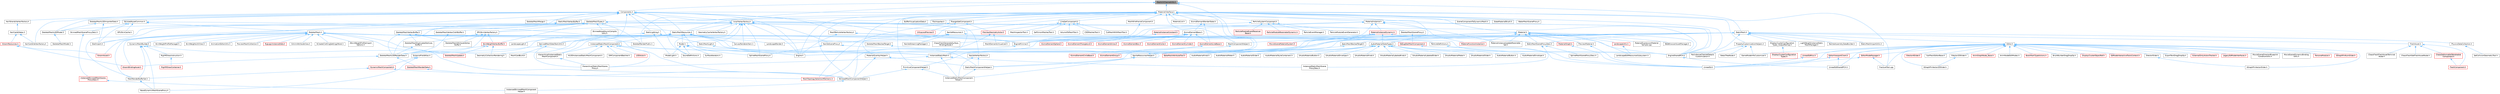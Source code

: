 digraph "MeshUVChannelInfo.h"
{
 // INTERACTIVE_SVG=YES
 // LATEX_PDF_SIZE
  bgcolor="transparent";
  edge [fontname=Helvetica,fontsize=10,labelfontname=Helvetica,labelfontsize=10];
  node [fontname=Helvetica,fontsize=10,shape=box,height=0.2,width=0.4];
  Node1 [id="Node000001",label="MeshUVChannelInfo.h",height=0.2,width=0.4,color="gray40", fillcolor="grey60", style="filled", fontcolor="black",tooltip=" "];
  Node1 -> Node2 [id="edge1_Node000001_Node000002",dir="back",color="steelblue1",style="solid",tooltip=" "];
  Node2 [id="Node000002",label="Components.h",height=0.2,width=0.4,color="grey40", fillcolor="white", style="filled",URL="$d0/dc5/Components_8h.html",tooltip=" "];
  Node2 -> Node3 [id="edge2_Node000002_Node000003",dir="back",color="steelblue1",style="solid",tooltip=" "];
  Node3 [id="Node000003",label="DerivedMeshDataTaskUtils.h",height=0.2,width=0.4,color="grey40", fillcolor="white", style="filled",URL="$d2/d98/DerivedMeshDataTaskUtils_8h.html",tooltip=" "];
  Node3 -> Node4 [id="edge3_Node000003_Node000004",dir="back",color="steelblue1",style="solid",tooltip=" "];
  Node4 [id="Node000004",label="DistanceFieldAtlas.h",height=0.2,width=0.4,color="grey40", fillcolor="white", style="filled",URL="$df/def/DistanceFieldAtlas_8h.html",tooltip=" "];
  Node4 -> Node5 [id="edge4_Node000004_Node000005",dir="back",color="steelblue1",style="solid",tooltip=" "];
  Node5 [id="Node000005",label="BaseDynamicMeshSceneProxy.h",height=0.2,width=0.4,color="grey40", fillcolor="white", style="filled",URL="$d2/dee/BaseDynamicMeshSceneProxy_8h.html",tooltip=" "];
  Node4 -> Node6 [id="edge5_Node000004_Node000006",dir="back",color="steelblue1",style="solid",tooltip=" "];
  Node6 [id="Node000006",label="DynamicMeshComponent.h",height=0.2,width=0.4,color="red", fillcolor="#FFF0F0", style="filled",URL="$d8/d66/DynamicMeshComponent_8h.html",tooltip=" "];
  Node6 -> Node18 [id="edge6_Node000006_Node000018",dir="back",color="steelblue1",style="solid",tooltip=" "];
  Node18 [id="Node000018",label="MeshRenderBufferSet.h",height=0.2,width=0.4,color="grey40", fillcolor="white", style="filled",URL="$de/dc2/MeshRenderBufferSet_8h.html",tooltip=" "];
  Node18 -> Node5 [id="edge7_Node000018_Node000005",dir="back",color="steelblue1",style="solid",tooltip=" "];
  Node6 -> Node20 [id="edge8_Node000006_Node000020",dir="back",color="steelblue1",style="solid",tooltip=" "];
  Node20 [id="Node000020",label="MeshTopologySelectionMechanic.h",height=0.2,width=0.4,color="red", fillcolor="#FFF0F0", style="filled",URL="$d5/d15/MeshTopologySelectionMechanic_8h.html",tooltip=" "];
  Node3 -> Node78 [id="edge9_Node000003_Node000078",dir="back",color="steelblue1",style="solid",tooltip=" "];
  Node78 [id="Node000078",label="MeshCardBuild.h",height=0.2,width=0.4,color="grey40", fillcolor="white", style="filled",URL="$d8/df6/MeshCardBuild_8h.html",tooltip=" "];
  Node2 -> Node79 [id="edge10_Node000002_Node000079",dir="back",color="steelblue1",style="solid",tooltip=" "];
  Node79 [id="Node000079",label="DynamicMeshBuilder.h",height=0.2,width=0.4,color="grey40", fillcolor="white", style="filled",URL="$d2/d3c/DynamicMeshBuilder_8h.html",tooltip=" "];
  Node79 -> Node5 [id="edge11_Node000079_Node000005",dir="back",color="steelblue1",style="solid",tooltip=" "];
  Node79 -> Node80 [id="edge12_Node000079_Node000080",dir="back",color="steelblue1",style="solid",tooltip=" "];
  Node80 [id="Node000080",label="GeometryCollectionRendering.h",height=0.2,width=0.4,color="grey40", fillcolor="white", style="filled",URL="$dc/d68/GeometryCollectionRendering_8h.html",tooltip=" "];
  Node79 -> Node18 [id="edge13_Node000079_Node000018",dir="back",color="steelblue1",style="solid",tooltip=" "];
  Node79 -> Node81 [id="edge14_Node000079_Node000081",dir="back",color="steelblue1",style="solid",tooltip=" "];
  Node81 [id="Node000081",label="RigVMDrawInstruction.h",height=0.2,width=0.4,color="grey40", fillcolor="white", style="filled",URL="$d3/dd0/RigVMDrawInstruction_8h.html",tooltip=" "];
  Node81 -> Node82 [id="edge15_Node000081_Node000082",dir="back",color="steelblue1",style="solid",tooltip=" "];
  Node82 [id="Node000082",label="RigVMDrawContainer.h",height=0.2,width=0.4,color="red", fillcolor="#FFF0F0", style="filled",URL="$da/ddd/RigVMDrawContainer_8h.html",tooltip=" "];
  Node2 -> Node308 [id="edge16_Node000002_Node000308",dir="back",color="steelblue1",style="solid",tooltip=" "];
  Node308 [id="Node000308",label="Engine.h",height=0.2,width=0.4,color="grey40", fillcolor="white", style="filled",URL="$d1/d34/Public_2Engine_8h.html",tooltip=" "];
  Node2 -> Node309 [id="edge17_Node000002_Node000309",dir="back",color="steelblue1",style="solid",tooltip=" "];
  Node309 [id="Node000309",label="EngineMinimal.h",height=0.2,width=0.4,color="grey40", fillcolor="white", style="filled",URL="$d0/d2c/EngineMinimal_8h.html",tooltip=" "];
  Node309 -> Node308 [id="edge18_Node000309_Node000308",dir="back",color="steelblue1",style="solid",tooltip=" "];
  Node2 -> Node310 [id="edge19_Node000002_Node000310",dir="back",color="steelblue1",style="solid",tooltip=" "];
  Node310 [id="Node000310",label="EngineSharedPCH.h",height=0.2,width=0.4,color="grey40", fillcolor="white", style="filled",URL="$dc/dbb/EngineSharedPCH_8h.html",tooltip=" "];
  Node310 -> Node311 [id="edge20_Node000310_Node000311",dir="back",color="steelblue1",style="solid",tooltip=" "];
  Node311 [id="Node000311",label="UnrealEdSharedPCH.h",height=0.2,width=0.4,color="grey40", fillcolor="white", style="filled",URL="$d1/de6/UnrealEdSharedPCH_8h.html",tooltip=" "];
  Node2 -> Node312 [id="edge21_Node000002_Node000312",dir="back",color="steelblue1",style="solid",tooltip=" "];
  Node312 [id="Node000312",label="HairCardsVertexFactory.h",height=0.2,width=0.4,color="grey40", fillcolor="white", style="filled",URL="$de/d8e/HairCardsVertexFactory_8h.html",tooltip=" "];
  Node2 -> Node313 [id="edge22_Node000002_Node000313",dir="back",color="steelblue1",style="solid",tooltip=" "];
  Node313 [id="Node000313",label="HairStrandsVertexFactory.h",height=0.2,width=0.4,color="grey40", fillcolor="white", style="filled",URL="$d0/d1c/HairStrandsVertexFactory_8h.html",tooltip=" "];
  Node313 -> Node314 [id="edge23_Node000313_Node000314",dir="back",color="steelblue1",style="solid",tooltip=" "];
  Node314 [id="Node000314",label="HairCardsDatas.h",height=0.2,width=0.4,color="grey40", fillcolor="white", style="filled",URL="$da/d01/HairCardsDatas_8h.html",tooltip=" "];
  Node314 -> Node315 [id="edge24_Node000314_Node000315",dir="back",color="steelblue1",style="solid",tooltip=" "];
  Node315 [id="Node000315",label="GroomResources.h",height=0.2,width=0.4,color="red", fillcolor="#FFF0F0", style="filled",URL="$d0/d70/GroomResources_8h.html",tooltip=" "];
  Node315 -> Node316 [id="edge25_Node000315_Node000316",dir="back",color="steelblue1",style="solid",tooltip=" "];
  Node316 [id="Node000316",label="GroomAsset.h",height=0.2,width=0.4,color="red", fillcolor="#FFF0F0", style="filled",URL="$d8/df1/GroomAsset_8h.html",tooltip=" "];
  Node315 -> Node323 [id="edge26_Node000315_Node000323",dir="back",color="steelblue1",style="solid",tooltip=" "];
  Node323 [id="Node000323",label="GroomBindingAsset.h",height=0.2,width=0.4,color="red", fillcolor="#FFF0F0", style="filled",URL="$de/d26/GroomBindingAsset_8h.html",tooltip=" "];
  Node314 -> Node312 [id="edge27_Node000314_Node000312",dir="back",color="steelblue1",style="solid",tooltip=" "];
  Node2 -> Node328 [id="edge28_Node000002_Node000328",dir="back",color="steelblue1",style="solid",tooltip=" "];
  Node328 [id="Node000328",label="LocalVertexFactory.h",height=0.2,width=0.4,color="grey40", fillcolor="white", style="filled",URL="$d7/dd9/LocalVertexFactory_8h.html",tooltip=" "];
  Node328 -> Node329 [id="edge29_Node000328_Node000329",dir="back",color="steelblue1",style="solid",tooltip=" "];
  Node329 [id="Node000329",label="CanvasRendererItem.h",height=0.2,width=0.4,color="grey40", fillcolor="white", style="filled",URL="$d7/d93/CanvasRendererItem_8h.html",tooltip=" "];
  Node328 -> Node308 [id="edge30_Node000328_Node000308",dir="back",color="steelblue1",style="solid",tooltip=" "];
  Node328 -> Node310 [id="edge31_Node000328_Node000310",dir="back",color="steelblue1",style="solid",tooltip=" "];
  Node328 -> Node330 [id="edge32_Node000328_Node000330",dir="back",color="steelblue1",style="solid",tooltip=" "];
  Node330 [id="Node000330",label="GPUSkinVertexFactory.h",height=0.2,width=0.4,color="grey40", fillcolor="white", style="filled",URL="$db/dcc/GPUSkinVertexFactory_8h.html",tooltip=" "];
  Node330 -> Node331 [id="edge33_Node000330_Node000331",dir="back",color="steelblue1",style="solid",tooltip=" "];
  Node331 [id="Node000331",label="SkeletalMeshAttributeVertex\lBuffer.h",height=0.2,width=0.4,color="grey40", fillcolor="white", style="filled",URL="$de/d6e/SkeletalMeshAttributeVertexBuffer_8h.html",tooltip=" "];
  Node330 -> Node332 [id="edge34_Node000330_Node000332",dir="back",color="steelblue1",style="solid",tooltip=" "];
  Node332 [id="Node000332",label="SkeletalMeshDuplicatedVertices\lBuffer.h",height=0.2,width=0.4,color="grey40", fillcolor="white", style="filled",URL="$d6/da7/SkeletalMeshDuplicatedVerticesBuffer_8h.html",tooltip=" "];
  Node332 -> Node333 [id="edge35_Node000332_Node000333",dir="back",color="steelblue1",style="solid",tooltip=" "];
  Node333 [id="Node000333",label="SkeletalMeshLODRenderData.h",height=0.2,width=0.4,color="grey40", fillcolor="white", style="filled",URL="$d0/d5a/SkeletalMeshLODRenderData_8h.html",tooltip=" "];
  Node333 -> Node323 [id="edge36_Node000333_Node000323",dir="back",color="steelblue1",style="solid",tooltip=" "];
  Node333 -> Node334 [id="edge37_Node000333_Node000334",dir="back",color="steelblue1",style="solid",tooltip=" "];
  Node334 [id="Node000334",label="SkeletalMeshRenderData.h",height=0.2,width=0.4,color="red", fillcolor="#FFF0F0", style="filled",URL="$d9/d14/SkeletalMeshRenderData_8h.html",tooltip=" "];
  Node334 -> Node336 [id="edge38_Node000334_Node000336",dir="back",color="steelblue1",style="solid",tooltip=" "];
  Node336 [id="Node000336",label="SkinnedMeshComponentHelper.h",height=0.2,width=0.4,color="grey40", fillcolor="white", style="filled",URL="$db/d81/SkinnedMeshComponentHelper_8h.html",tooltip=" "];
  Node336 -> Node337 [id="edge39_Node000336_Node000337",dir="back",color="steelblue1",style="solid",tooltip=" "];
  Node337 [id="Node000337",label="InstancedSkinnedMeshComponent\lHelper.h",height=0.2,width=0.4,color="grey40", fillcolor="white", style="filled",URL="$d1/d86/InstancedSkinnedMeshComponentHelper_8h.html",tooltip=" "];
  Node330 -> Node333 [id="edge40_Node000330_Node000333",dir="back",color="steelblue1",style="solid",tooltip=" "];
  Node330 -> Node338 [id="edge41_Node000330_Node000338",dir="back",color="steelblue1",style="solid",tooltip=" "];
  Node338 [id="Node000338",label="SkinWeightVertexBuffer.h",height=0.2,width=0.4,color="red", fillcolor="#FFF0F0", style="filled",URL="$d3/d86/SkinWeightVertexBuffer_8h.html",tooltip=" "];
  Node338 -> Node80 [id="edge42_Node000338_Node000080",dir="back",color="steelblue1",style="solid",tooltip=" "];
  Node338 -> Node333 [id="edge43_Node000338_Node000333",dir="back",color="steelblue1",style="solid",tooltip=" "];
  Node338 -> Node339 [id="edge44_Node000338_Node000339",dir="back",color="steelblue1",style="solid",tooltip=" "];
  Node339 [id="Node000339",label="SkeletalMeshUpdate.h",height=0.2,width=0.4,color="red", fillcolor="#FFF0F0", style="filled",URL="$df/d79/SkeletalMeshUpdate_8h.html",tooltip=" "];
  Node328 -> Node345 [id="edge45_Node000328_Node000345",dir="back",color="steelblue1",style="solid",tooltip=" "];
  Node345 [id="Node000345",label="GeometryCacheVertexFactory.h",height=0.2,width=0.4,color="grey40", fillcolor="white", style="filled",URL="$d2/d40/GeometryCacheVertexFactory_8h.html",tooltip=" "];
  Node328 -> Node346 [id="edge46_Node000328_Node000346",dir="back",color="steelblue1",style="solid",tooltip=" "];
  Node346 [id="Node000346",label="InstancedStaticMesh.h",height=0.2,width=0.4,color="grey40", fillcolor="white", style="filled",URL="$dd/d89/InstancedStaticMesh_8h.html",tooltip=" "];
  Node346 -> Node347 [id="edge47_Node000346_Node000347",dir="back",color="steelblue1",style="solid",tooltip=" "];
  Node347 [id="Node000347",label="HierarchicalStaticMeshScene\lProxy.h",height=0.2,width=0.4,color="grey40", fillcolor="white", style="filled",URL="$d3/d4d/HierarchicalStaticMeshSceneProxy_8h.html",tooltip=" "];
  Node346 -> Node348 [id="edge48_Node000346_Node000348",dir="back",color="steelblue1",style="solid",tooltip=" "];
  Node348 [id="Node000348",label="InstancedStaticMeshComponent\lHelper.h",height=0.2,width=0.4,color="grey40", fillcolor="white", style="filled",URL="$dc/dc7/InstancedStaticMeshComponentHelper_8h.html",tooltip=" "];
  Node346 -> Node349 [id="edge49_Node000346_Node000349",dir="back",color="steelblue1",style="solid",tooltip=" "];
  Node349 [id="Node000349",label="InstancedStaticMeshScene\lProxyDesc.h",height=0.2,width=0.4,color="grey40", fillcolor="white", style="filled",URL="$db/dcf/InstancedStaticMeshSceneProxyDesc_8h.html",tooltip=" "];
  Node328 -> Node18 [id="edge50_Node000328_Node000018",dir="back",color="steelblue1",style="solid",tooltip=" "];
  Node328 -> Node350 [id="edge51_Node000328_Node000350",dir="back",color="steelblue1",style="solid",tooltip=" "];
  Node350 [id="Node000350",label="Model.h",height=0.2,width=0.4,color="grey40", fillcolor="white", style="filled",URL="$dd/d63/Public_2Model_8h.html",tooltip=" "];
  Node350 -> Node308 [id="edge52_Node000350_Node000308",dir="back",color="steelblue1",style="solid",tooltip=" "];
  Node350 -> Node310 [id="edge53_Node000350_Node000310",dir="back",color="steelblue1",style="solid",tooltip=" "];
  Node350 -> Node351 [id="edge54_Node000350_Node000351",dir="back",color="steelblue1",style="solid",tooltip=" "];
  Node351 [id="Node000351",label="ModelLight.h",height=0.2,width=0.4,color="grey40", fillcolor="white", style="filled",URL="$d2/d80/ModelLight_8h.html",tooltip=" "];
  Node350 -> Node352 [id="edge55_Node000350_Node000352",dir="back",color="steelblue1",style="solid",tooltip=" "];
  Node352 [id="Node000352",label="SoundDefinitions.h",height=0.2,width=0.4,color="grey40", fillcolor="white", style="filled",URL="$d4/da9/SoundDefinitions_8h.html",tooltip=" "];
  Node350 -> Node353 [id="edge56_Node000350_Node000353",dir="back",color="steelblue1",style="solid",tooltip=" "];
  Node353 [id="Node000353",label="SurfaceIterators.h",height=0.2,width=0.4,color="grey40", fillcolor="white", style="filled",URL="$da/de6/SurfaceIterators_8h.html",tooltip=" "];
  Node328 -> Node354 [id="edge57_Node000328_Node000354",dir="back",color="steelblue1",style="solid",tooltip=" "];
  Node354 [id="Node000354",label="NaniteSceneProxy.h",height=0.2,width=0.4,color="grey40", fillcolor="white", style="filled",URL="$de/dae/NaniteSceneProxy_8h.html",tooltip=" "];
  Node354 -> Node355 [id="edge58_Node000354_Node000355",dir="back",color="steelblue1",style="solid",tooltip=" "];
  Node355 [id="Node000355",label="NaniteResourcesHelper.h",height=0.2,width=0.4,color="grey40", fillcolor="white", style="filled",URL="$dc/d48/NaniteResourcesHelper_8h.html",tooltip=" "];
  Node355 -> Node348 [id="edge59_Node000355_Node000348",dir="back",color="steelblue1",style="solid",tooltip=" "];
  Node355 -> Node355 [id="edge60_Node000355_Node000355",dir="back",color="steelblue1",style="solid",tooltip=" "];
  Node355 -> Node356 [id="edge61_Node000355_Node000356",dir="back",color="steelblue1",style="solid",tooltip=" "];
  Node356 [id="Node000356",label="StaticMeshComponentHelper.h",height=0.2,width=0.4,color="grey40", fillcolor="white", style="filled",URL="$dc/dc1/StaticMeshComponentHelper_8h.html",tooltip=" "];
  Node356 -> Node348 [id="edge62_Node000356_Node000348",dir="back",color="steelblue1",style="solid",tooltip=" "];
  Node354 -> Node357 [id="edge63_Node000354_Node000357",dir="back",color="steelblue1",style="solid",tooltip=" "];
  Node357 [id="Node000357",label="SplineMeshSceneProxy.h",height=0.2,width=0.4,color="grey40", fillcolor="white", style="filled",URL="$dd/dcb/SplineMeshSceneProxy_8h.html",tooltip=" "];
  Node328 -> Node358 [id="edge64_Node000328_Node000358",dir="back",color="steelblue1",style="solid",tooltip=" "];
  Node358 [id="Node000358",label="NaniteVertexFactory.h",height=0.2,width=0.4,color="grey40", fillcolor="white", style="filled",URL="$dd/df7/NaniteVertexFactory_8h.html",tooltip=" "];
  Node358 -> Node348 [id="edge65_Node000358_Node000348",dir="back",color="steelblue1",style="solid",tooltip=" "];
  Node358 -> Node356 [id="edge66_Node000358_Node000356",dir="back",color="steelblue1",style="solid",tooltip=" "];
  Node328 -> Node352 [id="edge67_Node000328_Node000352",dir="back",color="steelblue1",style="solid",tooltip=" "];
  Node328 -> Node357 [id="edge68_Node000328_Node000357",dir="back",color="steelblue1",style="solid",tooltip=" "];
  Node328 -> Node359 [id="edge69_Node000328_Node000359",dir="back",color="steelblue1",style="solid",tooltip=" "];
  Node359 [id="Node000359",label="StaticMeshResources.h",height=0.2,width=0.4,color="grey40", fillcolor="white", style="filled",URL="$d0/db7/StaticMeshResources_8h.html",tooltip=" "];
  Node359 -> Node329 [id="edge70_Node000359_Node000329",dir="back",color="steelblue1",style="solid",tooltip=" "];
  Node359 -> Node3 [id="edge71_Node000359_Node000003",dir="back",color="steelblue1",style="solid",tooltip=" "];
  Node359 -> Node80 [id="edge72_Node000359_Node000080",dir="back",color="steelblue1",style="solid",tooltip=" "];
  Node359 -> Node360 [id="edge73_Node000359_Node000360",dir="back",color="steelblue1",style="solid",tooltip=" "];
  Node360 [id="Node000360",label="HierarchicalInstancedStatic\lMeshComponent.h",height=0.2,width=0.4,color="grey40", fillcolor="white", style="filled",URL="$d3/ddb/HierarchicalInstancedStaticMeshComponent_8h.html",tooltip=" "];
  Node360 -> Node347 [id="edge74_Node000360_Node000347",dir="back",color="steelblue1",style="solid",tooltip=" "];
  Node359 -> Node347 [id="edge75_Node000359_Node000347",dir="back",color="steelblue1",style="solid",tooltip=" "];
  Node359 -> Node346 [id="edge76_Node000359_Node000346",dir="back",color="steelblue1",style="solid",tooltip=" "];
  Node359 -> Node361 [id="edge77_Node000359_Node000361",dir="back",color="steelblue1",style="solid",tooltip=" "];
  Node361 [id="Node000361",label="InstancedStaticMeshComponent.h",height=0.2,width=0.4,color="grey40", fillcolor="white", style="filled",URL="$d8/d5d/InstancedStaticMeshComponent_8h.html",tooltip=" "];
  Node361 -> Node308 [id="edge78_Node000361_Node000308",dir="back",color="steelblue1",style="solid",tooltip=" "];
  Node361 -> Node362 [id="edge79_Node000361_Node000362",dir="back",color="steelblue1",style="solid",tooltip=" "];
  Node362 [id="Node000362",label="HLODInstancedStaticMeshComponent.h",height=0.2,width=0.4,color="grey40", fillcolor="white", style="filled",URL="$dd/d88/HLODInstancedStaticMeshComponent_8h.html",tooltip=" "];
  Node361 -> Node360 [id="edge80_Node000361_Node000360",dir="back",color="steelblue1",style="solid",tooltip=" "];
  Node361 -> Node347 [id="edge81_Node000361_Node000347",dir="back",color="steelblue1",style="solid",tooltip=" "];
  Node361 -> Node363 [id="edge82_Node000361_Node000363",dir="back",color="steelblue1",style="solid",tooltip=" "];
  Node363 [id="Node000363",label="ISMComponentBatcher.h",height=0.2,width=0.4,color="grey40", fillcolor="white", style="filled",URL="$d8/def/ISMComponentBatcher_8h.html",tooltip=" "];
  Node361 -> Node346 [id="edge83_Node000361_Node000346",dir="back",color="steelblue1",style="solid",tooltip=" "];
  Node361 -> Node364 [id="edge84_Node000361_Node000364",dir="back",color="steelblue1",style="solid",tooltip=" "];
  Node364 [id="Node000364",label="LODActor.h",height=0.2,width=0.4,color="red", fillcolor="#FFF0F0", style="filled",URL="$df/de0/LODActor_8h.html",tooltip=" "];
  Node359 -> Node367 [id="edge85_Node000359_Node000367",dir="back",color="steelblue1",style="solid",tooltip=" "];
  Node367 [id="Node000367",label="LandscapeRender.h",height=0.2,width=0.4,color="grey40", fillcolor="white", style="filled",URL="$df/d67/LandscapeRender_8h.html",tooltip=" "];
  Node359 -> Node350 [id="edge86_Node000359_Node000350",dir="back",color="steelblue1",style="solid",tooltip=" "];
  Node359 -> Node333 [id="edge87_Node000359_Node000333",dir="back",color="steelblue1",style="solid",tooltip=" "];
  Node359 -> Node357 [id="edge88_Node000359_Node000357",dir="back",color="steelblue1",style="solid",tooltip=" "];
  Node359 -> Node356 [id="edge89_Node000359_Node000356",dir="back",color="steelblue1",style="solid",tooltip=" "];
  Node2 -> Node368 [id="edge90_Node000002_Node000368",dir="back",color="steelblue1",style="solid",tooltip=" "];
  Node368 [id="Node000368",label="MeshParticleVertexFactory.h",height=0.2,width=0.4,color="grey40", fillcolor="white", style="filled",URL="$d5/d83/MeshParticleVertexFactory_8h.html",tooltip=" "];
  Node368 -> Node308 [id="edge91_Node000368_Node000308",dir="back",color="steelblue1",style="solid",tooltip=" "];
  Node368 -> Node309 [id="edge92_Node000368_Node000309",dir="back",color="steelblue1",style="solid",tooltip=" "];
  Node368 -> Node369 [id="edge93_Node000368_Node000369",dir="back",color="steelblue1",style="solid",tooltip=" "];
  Node369 [id="Node000369",label="ParticleDefinitions.h",height=0.2,width=0.4,color="grey40", fillcolor="white", style="filled",URL="$db/dde/ParticleDefinitions_8h.html",tooltip=" "];
  Node369 -> Node370 [id="edge94_Node000369_Node000370",dir="back",color="steelblue1",style="solid",tooltip=" "];
  Node370 [id="Node000370",label="UnrealEd.h",height=0.2,width=0.4,color="grey40", fillcolor="white", style="filled",URL="$d2/d5f/UnrealEd_8h.html",tooltip=" "];
  Node2 -> Node371 [id="edge95_Node000002_Node000371",dir="back",color="steelblue1",style="solid",tooltip=" "];
  Node371 [id="Node000371",label="SkeletalMeshLODImporterData.h",height=0.2,width=0.4,color="grey40", fillcolor="white", style="filled",URL="$de/dc6/SkeletalMeshLODImporterData_8h.html",tooltip=" "];
  Node371 -> Node372 [id="edge96_Node000371_Node000372",dir="back",color="steelblue1",style="solid",tooltip=" "];
  Node372 [id="Node000372",label="SkelImport.h",height=0.2,width=0.4,color="grey40", fillcolor="white", style="filled",URL="$d2/d8b/SkelImport_8h.html",tooltip=" "];
  Node371 -> Node341 [id="edge97_Node000371_Node000341",dir="back",color="steelblue1",style="solid",tooltip=" "];
  Node341 [id="Node000341",label="SkeletalMeshLODModel.h",height=0.2,width=0.4,color="grey40", fillcolor="white", style="filled",URL="$d2/d34/SkeletalMeshLODModel_8h.html",tooltip=" "];
  Node341 -> Node342 [id="edge98_Node000341_Node000342",dir="back",color="steelblue1",style="solid",tooltip=" "];
  Node342 [id="Node000342",label="SkeletalMeshModel.h",height=0.2,width=0.4,color="grey40", fillcolor="white", style="filled",URL="$d1/d2c/SkeletalMeshModel_8h.html",tooltip=" "];
  Node2 -> Node341 [id="edge99_Node000002_Node000341",dir="back",color="steelblue1",style="solid",tooltip=" "];
  Node2 -> Node373 [id="edge100_Node000002_Node000373",dir="back",color="steelblue1",style="solid",tooltip=" "];
  Node373 [id="Node000373",label="SkeletalMeshMerge.h",height=0.2,width=0.4,color="grey40", fillcolor="white", style="filled",URL="$d9/dc8/SkeletalMeshMerge_8h.html",tooltip=" "];
  Node2 -> Node374 [id="edge101_Node000002_Node000374",dir="back",color="steelblue1",style="solid",tooltip=" "];
  Node374 [id="Node000374",label="SkeletalMeshVertexBuffer.h",height=0.2,width=0.4,color="grey40", fillcolor="white", style="filled",URL="$d1/d09/SkeletalMeshVertexBuffer_8h.html",tooltip=" "];
  Node374 -> Node331 [id="edge102_Node000374_Node000331",dir="back",color="steelblue1",style="solid",tooltip=" "];
  Node374 -> Node332 [id="edge103_Node000374_Node000332",dir="back",color="steelblue1",style="solid",tooltip=" "];
  Node374 -> Node333 [id="edge104_Node000374_Node000333",dir="back",color="steelblue1",style="solid",tooltip=" "];
  Node2 -> Node375 [id="edge105_Node000002_Node000375",dir="back",color="steelblue1",style="solid",tooltip=" "];
  Node375 [id="Node000375",label="SkinnedAssetCommon.h",height=0.2,width=0.4,color="grey40", fillcolor="white", style="filled",URL="$dc/dea/SkinnedAssetCommon_8h.html",tooltip=" "];
  Node375 -> Node376 [id="edge106_Node000375_Node000376",dir="back",color="steelblue1",style="solid",tooltip=" "];
  Node376 [id="Node000376",label="GPUSkinCache.h",height=0.2,width=0.4,color="grey40", fillcolor="white", style="filled",URL="$d0/d2d/GPUSkinCache_8h.html",tooltip=" "];
  Node375 -> Node372 [id="edge107_Node000375_Node000372",dir="back",color="steelblue1",style="solid",tooltip=" "];
  Node375 -> Node377 [id="edge108_Node000375_Node000377",dir="back",color="steelblue1",style="solid",tooltip=" "];
  Node377 [id="Node000377",label="SkeletalMesh.h",height=0.2,width=0.4,color="grey40", fillcolor="white", style="filled",URL="$d6/de7/SkeletalMesh_8h.html",tooltip=" "];
  Node377 -> Node378 [id="edge109_Node000377_Node000378",dir="back",color="steelblue1",style="solid",tooltip=" "];
  Node378 [id="Node000378",label="AnimationEditorUtils.h",height=0.2,width=0.4,color="grey40", fillcolor="white", style="filled",URL="$df/d23/AnimationEditorUtils_8h.html",tooltip=" "];
  Node377 -> Node379 [id="edge110_Node000377_Node000379",dir="back",color="steelblue1",style="solid",tooltip=" "];
  Node379 [id="Node000379",label="ChaosFleshGenerateSurface\lBindingsNode.h",height=0.2,width=0.4,color="grey40", fillcolor="white", style="filled",URL="$db/dca/ChaosFleshGenerateSurfaceBindingsNode_8h.html",tooltip=" "];
  Node377 -> Node380 [id="edge111_Node000377_Node000380",dir="back",color="steelblue1",style="solid",tooltip=" "];
  Node380 [id="Node000380",label="DebugSkelMeshComponent.h",height=0.2,width=0.4,color="red", fillcolor="#FFF0F0", style="filled",URL="$d5/d33/DebugSkelMeshComponent_8h.html",tooltip=" "];
  Node380 -> Node370 [id="edge112_Node000380_Node000370",dir="back",color="steelblue1",style="solid",tooltip=" "];
  Node377 -> Node309 [id="edge113_Node000377_Node000309",dir="back",color="steelblue1",style="solid",tooltip=" "];
  Node377 -> Node310 [id="edge114_Node000377_Node000310",dir="back",color="steelblue1",style="solid",tooltip=" "];
  Node377 -> Node316 [id="edge115_Node000377_Node000316",dir="back",color="steelblue1",style="solid",tooltip=" "];
  Node377 -> Node323 [id="edge116_Node000377_Node000323",dir="back",color="steelblue1",style="solid",tooltip=" "];
  Node377 -> Node383 [id="edge117_Node000377_Node000383",dir="back",color="steelblue1",style="solid",tooltip=" "];
  Node383 [id="Node000383",label="PreviewMeshCollection.h",height=0.2,width=0.4,color="grey40", fillcolor="white", style="filled",URL="$dc/d45/PreviewMeshCollection_8h.html",tooltip=" "];
  Node377 -> Node303 [id="edge118_Node000377_Node000303",dir="back",color="steelblue1",style="solid",tooltip=" "];
  Node303 [id="Node000303",label="RigLogicInstanceData.h",height=0.2,width=0.4,color="red", fillcolor="#FFF0F0", style="filled",URL="$d5/d38/RigLogicInstanceData_8h.html",tooltip=" "];
  Node377 -> Node384 [id="edge119_Node000377_Node000384",dir="back",color="steelblue1",style="solid",tooltip=" "];
  Node384 [id="Node000384",label="SAnimAttributeView.h",height=0.2,width=0.4,color="grey40", fillcolor="white", style="filled",URL="$df/d42/SAnimAttributeView_8h.html",tooltip=" "];
  Node377 -> Node385 [id="edge120_Node000377_Node000385",dir="back",color="steelblue1",style="solid",tooltip=" "];
  Node385 [id="Node000385",label="SCreateClothingSettingsPanel.h",height=0.2,width=0.4,color="grey40", fillcolor="white", style="filled",URL="$d1/d49/SCreateClothingSettingsPanel_8h.html",tooltip=" "];
  Node377 -> Node386 [id="edge121_Node000377_Node000386",dir="back",color="steelblue1",style="solid",tooltip=" "];
  Node386 [id="Node000386",label="SSkinWeightProfileImport\lOptions.h",height=0.2,width=0.4,color="grey40", fillcolor="white", style="filled",URL="$d9/d21/SSkinWeightProfileImportOptions_8h.html",tooltip=" "];
  Node377 -> Node372 [id="edge122_Node000377_Node000372",dir="back",color="steelblue1",style="solid",tooltip=" "];
  Node377 -> Node387 [id="edge123_Node000377_Node000387",dir="back",color="steelblue1",style="solid",tooltip=" "];
  Node387 [id="Node000387",label="SkeletalMeshBackedTarget.h",height=0.2,width=0.4,color="grey40", fillcolor="white", style="filled",URL="$d7/da8/SkeletalMeshBackedTarget_8h.html",tooltip=" "];
  Node387 -> Node31 [id="edge124_Node000387_Node000031",dir="back",color="steelblue1",style="solid",tooltip=" "];
  Node31 [id="Node000031",label="BakeMeshAttributeTool.h",height=0.2,width=0.4,color="red", fillcolor="#FFF0F0", style="filled",URL="$d0/d82/BakeMeshAttributeTool_8h.html",tooltip=" "];
  Node377 -> Node339 [id="edge125_Node000377_Node000339",dir="back",color="steelblue1",style="solid",tooltip=" "];
  Node377 -> Node388 [id="edge126_Node000377_Node000388",dir="back",color="steelblue1",style="solid",tooltip=" "];
  Node388 [id="Node000388",label="SkeletalRenderPublic.h",height=0.2,width=0.4,color="grey40", fillcolor="white", style="filled",URL="$d5/d40/SkeletalRenderPublic_8h.html",tooltip=" "];
  Node377 -> Node344 [id="edge127_Node000377_Node000344",dir="back",color="steelblue1",style="solid",tooltip=" "];
  Node344 [id="Node000344",label="SkinWeightProfileManager.h",height=0.2,width=0.4,color="grey40", fillcolor="white", style="filled",URL="$d4/d83/SkinWeightProfileManager_8h.html",tooltip=" "];
  Node377 -> Node389 [id="edge128_Node000377_Node000389",dir="back",color="steelblue1",style="solid",tooltip=" "];
  Node389 [id="Node000389",label="SkinWeightsUtilities.h",height=0.2,width=0.4,color="grey40", fillcolor="white", style="filled",URL="$d1/d40/SkinWeightsUtilities_8h.html",tooltip=" "];
  Node377 -> Node336 [id="edge129_Node000377_Node000336",dir="back",color="steelblue1",style="solid",tooltip=" "];
  Node375 -> Node336 [id="edge130_Node000375_Node000336",dir="back",color="steelblue1",style="solid",tooltip=" "];
  Node375 -> Node390 [id="edge131_Node000375_Node000390",dir="back",color="steelblue1",style="solid",tooltip=" "];
  Node390 [id="Node000390",label="SkinnedMeshSceneProxyDesc.h",height=0.2,width=0.4,color="grey40", fillcolor="white", style="filled",URL="$dd/d6b/SkinnedMeshSceneProxyDesc_8h.html",tooltip=" "];
  Node390 -> Node391 [id="edge132_Node000390_Node000391",dir="back",color="steelblue1",style="solid",tooltip=" "];
  Node391 [id="Node000391",label="InstancedSkinnedMeshScene\lProxyDesc.h",height=0.2,width=0.4,color="red", fillcolor="#FFF0F0", style="filled",URL="$d7/d6c/InstancedSkinnedMeshSceneProxyDesc_8h.html",tooltip=" "];
  Node391 -> Node337 [id="edge133_Node000391_Node000337",dir="back",color="steelblue1",style="solid",tooltip=" "];
  Node2 -> Node352 [id="edge134_Node000002_Node000352",dir="back",color="steelblue1",style="solid",tooltip=" "];
  Node2 -> Node394 [id="edge135_Node000002_Node000394",dir="back",color="steelblue1",style="solid",tooltip=" "];
  Node394 [id="Node000394",label="StaticLighting.h",height=0.2,width=0.4,color="grey40", fillcolor="white", style="filled",URL="$d3/d71/StaticLighting_8h.html",tooltip=" "];
  Node394 -> Node395 [id="edge136_Node000394_Node000395",dir="back",color="steelblue1",style="solid",tooltip=" "];
  Node395 [id="Node000395",label="LandscapeLight.h",height=0.2,width=0.4,color="grey40", fillcolor="white", style="filled",URL="$d9/da3/LandscapeLight_8h.html",tooltip=" "];
  Node394 -> Node351 [id="edge137_Node000394_Node000351",dir="back",color="steelblue1",style="solid",tooltip=" "];
  Node394 -> Node396 [id="edge138_Node000394_Node000396",dir="back",color="steelblue1",style="solid",tooltip=" "];
  Node396 [id="Node000396",label="StaticMeshLight.h",height=0.2,width=0.4,color="grey40", fillcolor="white", style="filled",URL="$d0/d77/StaticMeshLight_8h.html",tooltip=" "];
  Node396 -> Node346 [id="edge139_Node000396_Node000346",dir="back",color="steelblue1",style="solid",tooltip=" "];
  Node2 -> Node359 [id="edge140_Node000002_Node000359",dir="back",color="steelblue1",style="solid",tooltip=" "];
  Node2 -> Node397 [id="edge141_Node000002_Node000397",dir="back",color="steelblue1",style="solid",tooltip=" "];
  Node397 [id="Node000397",label="StaticMeshVertexBuffer.h",height=0.2,width=0.4,color="grey40", fillcolor="white", style="filled",URL="$d3/d3d/StaticMeshVertexBuffer_8h.html",tooltip=" "];
  Node397 -> Node18 [id="edge142_Node000397_Node000018",dir="back",color="steelblue1",style="solid",tooltip=" "];
  Node397 -> Node374 [id="edge143_Node000397_Node000374",dir="back",color="steelblue1",style="solid",tooltip=" "];
  Node397 -> Node359 [id="edge144_Node000397_Node000359",dir="back",color="steelblue1",style="solid",tooltip=" "];
  Node1 -> Node398 [id="edge145_Node000001_Node000398",dir="back",color="steelblue1",style="solid",tooltip=" "];
  Node398 [id="Node000398",label="MaterialInterface.h",height=0.2,width=0.4,color="grey40", fillcolor="white", style="filled",URL="$de/daa/MaterialInterface_8h.html",tooltip=" "];
  Node398 -> Node399 [id="edge146_Node000398_Node000399",dir="back",color="steelblue1",style="solid",tooltip=" "];
  Node399 [id="Node000399",label="AudioMaterialSlateTypes.h",height=0.2,width=0.4,color="grey40", fillcolor="white", style="filled",URL="$d3/d2d/AudioMaterialSlateTypes_8h.html",tooltip=" "];
  Node399 -> Node400 [id="edge147_Node000399_Node000400",dir="back",color="steelblue1",style="solid",tooltip=" "];
  Node400 [id="Node000400",label="AudioMaterialButton.h",height=0.2,width=0.4,color="grey40", fillcolor="white", style="filled",URL="$de/dca/AudioMaterialButton_8h.html",tooltip=" "];
  Node399 -> Node401 [id="edge148_Node000399_Node000401",dir="back",color="steelblue1",style="solid",tooltip=" "];
  Node401 [id="Node000401",label="AudioMaterialEnvelope.h",height=0.2,width=0.4,color="grey40", fillcolor="white", style="filled",URL="$d8/d42/AudioMaterialEnvelope_8h.html",tooltip=" "];
  Node399 -> Node402 [id="edge149_Node000399_Node000402",dir="back",color="steelblue1",style="solid",tooltip=" "];
  Node402 [id="Node000402",label="AudioMaterialKnob.h",height=0.2,width=0.4,color="grey40", fillcolor="white", style="filled",URL="$d1/d59/AudioMaterialKnob_8h.html",tooltip=" "];
  Node399 -> Node403 [id="edge150_Node000399_Node000403",dir="back",color="steelblue1",style="solid",tooltip=" "];
  Node403 [id="Node000403",label="AudioMaterialMeter.h",height=0.2,width=0.4,color="grey40", fillcolor="white", style="filled",URL="$d7/dc3/AudioMaterialMeter_8h.html",tooltip=" "];
  Node399 -> Node404 [id="edge151_Node000399_Node000404",dir="back",color="steelblue1",style="solid",tooltip=" "];
  Node404 [id="Node000404",label="AudioMaterialSlider.h",height=0.2,width=0.4,color="grey40", fillcolor="white", style="filled",URL="$de/db4/AudioMaterialSlider_8h.html",tooltip=" "];
  Node399 -> Node405 [id="edge152_Node000399_Node000405",dir="back",color="steelblue1",style="solid",tooltip=" "];
  Node405 [id="Node000405",label="AudioMaterialStyleContainers.h",height=0.2,width=0.4,color="grey40", fillcolor="white", style="filled",URL="$d2/d4e/AudioMaterialStyleContainers_8h.html",tooltip=" "];
  Node399 -> Node406 [id="edge153_Node000399_Node000406",dir="back",color="steelblue1",style="solid",tooltip=" "];
  Node406 [id="Node000406",label="SAudioMaterialButton.h",height=0.2,width=0.4,color="grey40", fillcolor="white", style="filled",URL="$d5/df6/SAudioMaterialButton_8h.html",tooltip=" "];
  Node399 -> Node407 [id="edge154_Node000399_Node000407",dir="back",color="steelblue1",style="solid",tooltip=" "];
  Node407 [id="Node000407",label="SAudioMaterialEnvelope.h",height=0.2,width=0.4,color="grey40", fillcolor="white", style="filled",URL="$d5/d2b/SAudioMaterialEnvelope_8h.html",tooltip=" "];
  Node399 -> Node408 [id="edge155_Node000399_Node000408",dir="back",color="steelblue1",style="solid",tooltip=" "];
  Node408 [id="Node000408",label="SAudioMaterialKnob.h",height=0.2,width=0.4,color="grey40", fillcolor="white", style="filled",URL="$d5/d68/SAudioMaterialKnob_8h.html",tooltip=" "];
  Node399 -> Node409 [id="edge156_Node000399_Node000409",dir="back",color="steelblue1",style="solid",tooltip=" "];
  Node409 [id="Node000409",label="SAudioMaterialLabeledKnob.h",height=0.2,width=0.4,color="grey40", fillcolor="white", style="filled",URL="$de/d2d/SAudioMaterialLabeledKnob_8h.html",tooltip=" "];
  Node399 -> Node410 [id="edge157_Node000399_Node000410",dir="back",color="steelblue1",style="solid",tooltip=" "];
  Node410 [id="Node000410",label="SAudioMaterialLabeledSlider.h",height=0.2,width=0.4,color="grey40", fillcolor="white", style="filled",URL="$d7/df2/SAudioMaterialLabeledSlider_8h.html",tooltip=" "];
  Node399 -> Node411 [id="edge158_Node000399_Node000411",dir="back",color="steelblue1",style="solid",tooltip=" "];
  Node411 [id="Node000411",label="SAudioMaterialMeter.h",height=0.2,width=0.4,color="grey40", fillcolor="white", style="filled",URL="$d9/da6/SAudioMaterialMeter_8h.html",tooltip=" "];
  Node399 -> Node412 [id="edge159_Node000399_Node000412",dir="back",color="steelblue1",style="solid",tooltip=" "];
  Node412 [id="Node000412",label="SAudioMaterialSlider.h",height=0.2,width=0.4,color="grey40", fillcolor="white", style="filled",URL="$d1/d37/SAudioMaterialSlider_8h.html",tooltip=" "];
  Node398 -> Node413 [id="edge160_Node000398_Node000413",dir="back",color="steelblue1",style="solid",tooltip=" "];
  Node413 [id="Node000413",label="BufferVisualizationData.h",height=0.2,width=0.4,color="grey40", fillcolor="white", style="filled",URL="$df/df1/BufferVisualizationData_8h.html",tooltip=" "];
  Node398 -> Node308 [id="edge161_Node000398_Node000308",dir="back",color="steelblue1",style="solid",tooltip=" "];
  Node398 -> Node310 [id="edge162_Node000398_Node000310",dir="back",color="steelblue1",style="solid",tooltip=" "];
  Node398 -> Node414 [id="edge163_Node000398_Node000414",dir="back",color="steelblue1",style="solid",tooltip=" "];
  Node414 [id="Node000414",label="FbxImporter.h",height=0.2,width=0.4,color="grey40", fillcolor="white", style="filled",URL="$d4/dfb/FbxImporter_8h.html",tooltip=" "];
  Node398 -> Node415 [id="edge164_Node000398_Node000415",dir="back",color="steelblue1",style="solid",tooltip=" "];
  Node415 [id="Node000415",label="FractureTool.cpp",height=0.2,width=0.4,color="grey40", fillcolor="white", style="filled",URL="$dc/d9a/FractureTool_8cpp.html",tooltip=" "];
  Node398 -> Node416 [id="edge165_Node000398_Node000416",dir="back",color="steelblue1",style="solid",tooltip=" "];
  Node416 [id="Node000416",label="GizmoElementRenderState.h",height=0.2,width=0.4,color="grey40", fillcolor="white", style="filled",URL="$dd/def/GizmoElementRenderState_8h.html",tooltip=" "];
  Node416 -> Node417 [id="edge166_Node000416_Node000417",dir="back",color="steelblue1",style="solid",tooltip=" "];
  Node417 [id="Node000417",label="GizmoElementBase.h",height=0.2,width=0.4,color="grey40", fillcolor="white", style="filled",URL="$d5/d19/GizmoElementBase_8h.html",tooltip=" "];
  Node417 -> Node418 [id="edge167_Node000417_Node000418",dir="back",color="steelblue1",style="solid",tooltip=" "];
  Node418 [id="Node000418",label="GizmoElementArrow.h",height=0.2,width=0.4,color="red", fillcolor="#FFF0F0", style="filled",URL="$df/d5b/GizmoElementArrow_8h.html",tooltip=" "];
  Node417 -> Node420 [id="edge168_Node000417_Node000420",dir="back",color="steelblue1",style="solid",tooltip=" "];
  Node420 [id="Node000420",label="GizmoElementBox.h",height=0.2,width=0.4,color="red", fillcolor="#FFF0F0", style="filled",URL="$d6/d7f/GizmoElementBox_8h.html",tooltip=" "];
  Node417 -> Node421 [id="edge169_Node000417_Node000421",dir="back",color="steelblue1",style="solid",tooltip=" "];
  Node421 [id="Node000421",label="GizmoElementCone.h",height=0.2,width=0.4,color="red", fillcolor="#FFF0F0", style="filled",URL="$dc/dca/GizmoElementCone_8h.html",tooltip=" "];
  Node417 -> Node422 [id="edge170_Node000417_Node000422",dir="back",color="steelblue1",style="solid",tooltip=" "];
  Node422 [id="Node000422",label="GizmoElementCylinder.h",height=0.2,width=0.4,color="red", fillcolor="#FFF0F0", style="filled",URL="$da/dff/GizmoElementCylinder_8h.html",tooltip=" "];
  Node417 -> Node423 [id="edge171_Node000417_Node000423",dir="back",color="steelblue1",style="solid",tooltip=" "];
  Node423 [id="Node000423",label="GizmoElementLineBase.h",height=0.2,width=0.4,color="red", fillcolor="#FFF0F0", style="filled",URL="$d4/d1b/GizmoElementLineBase_8h.html",tooltip=" "];
  Node423 -> Node424 [id="edge172_Node000423_Node000424",dir="back",color="steelblue1",style="solid",tooltip=" "];
  Node424 [id="Node000424",label="GizmoElementCircleBase.h",height=0.2,width=0.4,color="red", fillcolor="#FFF0F0", style="filled",URL="$d5/d29/GizmoElementCircleBase_8h.html",tooltip=" "];
  Node423 -> Node428 [id="edge173_Node000423_Node000428",dir="back",color="steelblue1",style="solid",tooltip=" "];
  Node428 [id="Node000428",label="GizmoElementGroup.h",height=0.2,width=0.4,color="red", fillcolor="#FFF0F0", style="filled",URL="$df/d24/GizmoElementGroup_8h.html",tooltip=" "];
  Node417 -> Node431 [id="edge174_Node000417_Node000431",dir="back",color="steelblue1",style="solid",tooltip=" "];
  Node431 [id="Node000431",label="GizmoElementSphere.h",height=0.2,width=0.4,color="red", fillcolor="#FFF0F0", style="filled",URL="$df/d53/GizmoElementSphere_8h.html",tooltip=" "];
  Node417 -> Node432 [id="edge175_Node000417_Node000432",dir="back",color="steelblue1",style="solid",tooltip=" "];
  Node432 [id="Node000432",label="GizmoElementTriangleList.h",height=0.2,width=0.4,color="red", fillcolor="#FFF0F0", style="filled",URL="$dc/dc3/GizmoElementTriangleList_8h.html",tooltip=" "];
  Node416 -> Node423 [id="edge176_Node000416_Node000423",dir="back",color="steelblue1",style="solid",tooltip=" "];
  Node398 -> Node367 [id="edge177_Node000398_Node000367",dir="back",color="steelblue1",style="solid",tooltip=" "];
  Node398 -> Node433 [id="edge178_Node000398_Node000433",dir="back",color="steelblue1",style="solid",tooltip=" "];
  Node433 [id="Node000433",label="LineSetComponent.h",height=0.2,width=0.4,color="grey40", fillcolor="white", style="filled",URL="$d7/d6b/LineSetComponent_8h.html",tooltip=" "];
  Node433 -> Node43 [id="edge179_Node000433_Node000043",dir="back",color="steelblue1",style="solid",tooltip=" "];
  Node43 [id="Node000043",label="CSGMeshesTool.h",height=0.2,width=0.4,color="grey40", fillcolor="white", style="filled",URL="$db/dd1/CSGMeshesTool_8h.html",tooltip=" "];
  Node433 -> Node45 [id="edge180_Node000433_Node000045",dir="back",color="steelblue1",style="solid",tooltip=" "];
  Node45 [id="Node000045",label="CutMeshWithMeshTool.h",height=0.2,width=0.4,color="grey40", fillcolor="white", style="filled",URL="$d2/d2c/CutMeshWithMeshTool_8h.html",tooltip=" "];
  Node433 -> Node35 [id="edge181_Node000433_Node000035",dir="back",color="steelblue1",style="solid",tooltip=" "];
  Node35 [id="Node000035",label="MeshInspectorTool.h",height=0.2,width=0.4,color="grey40", fillcolor="white", style="filled",URL="$de/da1/MeshInspectorTool_8h.html",tooltip=" "];
  Node433 -> Node434 [id="edge182_Node000433_Node000434",dir="back",color="steelblue1",style="solid",tooltip=" "];
  Node434 [id="Node000434",label="PreviewGeometryActor.h",height=0.2,width=0.4,color="red", fillcolor="#FFF0F0", style="filled",URL="$d3/d38/PreviewGeometryActor_8h.html",tooltip=" "];
  Node434 -> Node435 [id="edge183_Node000434_Node000435",dir="back",color="steelblue1",style="solid",tooltip=" "];
  Node435 [id="Node000435",label="MeshElementsVisualizer.h",height=0.2,width=0.4,color="grey40", fillcolor="white", style="filled",URL="$d9/d01/MeshElementsVisualizer_8h.html",tooltip=" "];
  Node434 -> Node20 [id="edge184_Node000434_Node000020",dir="back",color="steelblue1",style="solid",tooltip=" "];
  Node433 -> Node46 [id="edge185_Node000433_Node000046",dir="back",color="steelblue1",style="solid",tooltip=" "];
  Node46 [id="Node000046",label="SelfUnionMeshesTool.h",height=0.2,width=0.4,color="grey40", fillcolor="white", style="filled",URL="$dc/dad/SelfUnionMeshesTool_8h.html",tooltip=" "];
  Node433 -> Node76 [id="edge186_Node000433_Node000076",dir="back",color="steelblue1",style="solid",tooltip=" "];
  Node76 [id="Node000076",label="VolumeToMeshTool.h",height=0.2,width=0.4,color="grey40", fillcolor="white", style="filled",URL="$de/d64/VolumeToMeshTool_8h.html",tooltip=" "];
  Node398 -> Node436 [id="edge187_Node000398_Node000436",dir="back",color="steelblue1",style="solid",tooltip=" "];
  Node436 [id="Node000436",label="Material.h",height=0.2,width=0.4,color="grey40", fillcolor="white", style="filled",URL="$df/d12/Material_8h.html",tooltip=" "];
  Node436 -> Node309 [id="edge188_Node000436_Node000309",dir="back",color="steelblue1",style="solid",tooltip=" "];
  Node436 -> Node310 [id="edge189_Node000436_Node000310",dir="back",color="steelblue1",style="solid",tooltip=" "];
  Node436 -> Node346 [id="edge190_Node000436_Node000346",dir="back",color="steelblue1",style="solid",tooltip=" "];
  Node436 -> Node437 [id="edge191_Node000436_Node000437",dir="back",color="steelblue1",style="solid",tooltip=" "];
  Node437 [id="Node000437",label="LandscapeEditResourcesSubsystem.h",height=0.2,width=0.4,color="grey40", fillcolor="white", style="filled",URL="$db/d28/LandscapeEditResourcesSubsystem_8h.html",tooltip=" "];
  Node436 -> Node438 [id="edge192_Node000436_Node000438",dir="back",color="steelblue1",style="solid",tooltip=" "];
  Node438 [id="Node000438",label="LandscapeUtils.h",height=0.2,width=0.4,color="red", fillcolor="#FFF0F0", style="filled",URL="$d0/dc0/LandscapeUtils_8h.html",tooltip=" "];
  Node438 -> Node437 [id="edge193_Node000438_Node000437",dir="back",color="steelblue1",style="solid",tooltip=" "];
  Node436 -> Node448 [id="edge194_Node000436_Node000448",dir="back",color="steelblue1",style="solid",tooltip=" "];
  Node448 [id="Node000448",label="MaterialExpressionMaterial\lSample.cpp",height=0.2,width=0.4,color="grey40", fillcolor="white", style="filled",URL="$d0/dbd/MaterialExpressionMaterialSample_8cpp.html",tooltip=" "];
  Node436 -> Node449 [id="edge195_Node000436_Node000449",dir="back",color="steelblue1",style="solid",tooltip=" "];
  Node449 [id="Node000449",label="MaterialFunctionInstance.h",height=0.2,width=0.4,color="red", fillcolor="#FFF0F0", style="filled",URL="$dd/d09/MaterialFunctionInstance_8h.html",tooltip=" "];
  Node436 -> Node452 [id="edge196_Node000436_Node000452",dir="back",color="steelblue1",style="solid",tooltip=" "];
  Node452 [id="Node000452",label="MaterialGraph.h",height=0.2,width=0.4,color="red", fillcolor="#FFF0F0", style="filled",URL="$dd/d8d/MaterialGraph_8h.html",tooltip=" "];
  Node452 -> Node370 [id="edge197_Node000452_Node000370",dir="back",color="steelblue1",style="solid",tooltip=" "];
  Node436 -> Node459 [id="edge198_Node000436_Node000459",dir="back",color="steelblue1",style="solid",tooltip=" "];
  Node459 [id="Node000459",label="MaterialInstanceUpdateParameter\lSet.h",height=0.2,width=0.4,color="grey40", fillcolor="white", style="filled",URL="$dd/df7/MaterialInstanceUpdateParameterSet_8h.html",tooltip=" "];
  Node436 -> Node460 [id="edge199_Node000436_Node000460",dir="back",color="steelblue1",style="solid",tooltip=" "];
  Node460 [id="Node000460",label="MeshComponentHelper.h",height=0.2,width=0.4,color="grey40", fillcolor="white", style="filled",URL="$d3/de8/MeshComponentHelper_8h.html",tooltip=" "];
  Node460 -> Node356 [id="edge200_Node000460_Node000356",dir="back",color="steelblue1",style="solid",tooltip=" "];
  Node436 -> Node355 [id="edge201_Node000436_Node000355",dir="back",color="steelblue1",style="solid",tooltip=" "];
  Node436 -> Node461 [id="edge202_Node000436_Node000461",dir="back",color="steelblue1",style="solid",tooltip=" "];
  Node461 [id="Node000461",label="PreviewMaterial.h",height=0.2,width=0.4,color="grey40", fillcolor="white", style="filled",URL="$d4/de3/PreviewMaterial_8h.html",tooltip=" "];
  Node461 -> Node370 [id="edge203_Node000461_Node000370",dir="back",color="steelblue1",style="solid",tooltip=" "];
  Node436 -> Node462 [id="edge204_Node000436_Node000462",dir="back",color="steelblue1",style="solid",tooltip=" "];
  Node462 [id="Node000462",label="PrimitiveComponentHelper.h",height=0.2,width=0.4,color="grey40", fillcolor="white", style="filled",URL="$d1/d08/PrimitiveComponentHelper_8h.html",tooltip=" "];
  Node462 -> Node348 [id="edge205_Node000462_Node000348",dir="back",color="steelblue1",style="solid",tooltip=" "];
  Node462 -> Node336 [id="edge206_Node000462_Node000336",dir="back",color="steelblue1",style="solid",tooltip=" "];
  Node436 -> Node463 [id="edge207_Node000436_Node000463",dir="back",color="steelblue1",style="solid",tooltip=" "];
  Node463 [id="Node000463",label="StaticMeshSceneProxyDesc.h",height=0.2,width=0.4,color="grey40", fillcolor="white", style="filled",URL="$d0/d31/StaticMeshSceneProxyDesc_8h.html",tooltip=" "];
  Node463 -> Node349 [id="edge208_Node000463_Node000349",dir="back",color="steelblue1",style="solid",tooltip=" "];
  Node463 -> Node464 [id="edge209_Node000463_Node000464",dir="back",color="steelblue1",style="solid",tooltip=" "];
  Node464 [id="Node000464",label="SplineMeshSceneProxyDesc.h",height=0.2,width=0.4,color="grey40", fillcolor="white", style="filled",URL="$db/d1b/SplineMeshSceneProxyDesc_8h.html",tooltip=" "];
  Node436 -> Node465 [id="edge210_Node000436_Node000465",dir="back",color="steelblue1",style="solid",tooltip=" "];
  Node465 [id="Node000465",label="WebBrowserAssetManager.h",height=0.2,width=0.4,color="grey40", fillcolor="white", style="filled",URL="$db/d79/WebBrowserAssetManager_8h.html",tooltip=" "];
  Node398 -> Node466 [id="edge211_Node000398_Node000466",dir="back",color="steelblue1",style="solid",tooltip=" "];
  Node466 [id="Node000466",label="MaterialInstance.h",height=0.2,width=0.4,color="grey40", fillcolor="white", style="filled",URL="$d7/d9c/MaterialInstance_8h.html",tooltip=" "];
  Node466 -> Node309 [id="edge212_Node000466_Node000309",dir="back",color="steelblue1",style="solid",tooltip=" "];
  Node466 -> Node310 [id="edge213_Node000466_Node000310",dir="back",color="steelblue1",style="solid",tooltip=" "];
  Node466 -> Node449 [id="edge214_Node000466_Node000449",dir="back",color="steelblue1",style="solid",tooltip=" "];
  Node466 -> Node467 [id="edge215_Node000466_Node000467",dir="back",color="steelblue1",style="solid",tooltip=" "];
  Node467 [id="Node000467",label="MaterialInstanceConstant.h",height=0.2,width=0.4,color="red", fillcolor="#FFF0F0", style="filled",URL="$d5/da5/MaterialInstanceConstant_8h.html",tooltip=" "];
  Node467 -> Node308 [id="edge216_Node000467_Node000308",dir="back",color="steelblue1",style="solid",tooltip=" "];
  Node466 -> Node470 [id="edge217_Node000466_Node000470",dir="back",color="steelblue1",style="solid",tooltip=" "];
  Node470 [id="Node000470",label="MaterialInstanceDynamic.h",height=0.2,width=0.4,color="red", fillcolor="#FFF0F0", style="filled",URL="$dc/df3/MaterialInstanceDynamic_8h.html",tooltip=" "];
  Node470 -> Node399 [id="edge218_Node000470_Node000399",dir="back",color="steelblue1",style="solid",tooltip=" "];
  Node470 -> Node31 [id="edge219_Node000470_Node000031",dir="back",color="steelblue1",style="solid",tooltip=" "];
  Node470 -> Node309 [id="edge220_Node000470_Node000309",dir="back",color="steelblue1",style="solid",tooltip=" "];
  Node470 -> Node310 [id="edge221_Node000470_Node000310",dir="back",color="steelblue1",style="solid",tooltip=" "];
  Node470 -> Node477 [id="edge222_Node000470_Node000477",dir="back",color="steelblue1",style="solid",tooltip=" "];
  Node477 [id="Node000477",label="MovieSceneMaterialSystem.h",height=0.2,width=0.4,color="red", fillcolor="#FFF0F0", style="filled",URL="$d2/d2f/MovieSceneMaterialSystem_8h.html",tooltip=" "];
  Node466 -> Node459 [id="edge223_Node000466_Node000459",dir="back",color="steelblue1",style="solid",tooltip=" "];
  Node466 -> Node477 [id="edge224_Node000466_Node000477",dir="back",color="steelblue1",style="solid",tooltip=" "];
  Node398 -> Node481 [id="edge225_Node000398_Node000481",dir="back",color="steelblue1",style="solid",tooltip=" "];
  Node481 [id="Node000481",label="MaterialList.h",height=0.2,width=0.4,color="grey40", fillcolor="white", style="filled",URL="$df/d0c/MaterialList_8h.html",tooltip=" "];
  Node398 -> Node482 [id="edge226_Node000398_Node000482",dir="back",color="steelblue1",style="solid",tooltip=" "];
  Node482 [id="Node000482",label="MaterialOverlayHelper.h",height=0.2,width=0.4,color="grey40", fillcolor="white", style="filled",URL="$d4/d43/MaterialOverlayHelper_8h.html",tooltip=" "];
  Node482 -> Node336 [id="edge227_Node000482_Node000336",dir="back",color="steelblue1",style="solid",tooltip=" "];
  Node482 -> Node356 [id="edge228_Node000482_Node000356",dir="back",color="steelblue1",style="solid",tooltip=" "];
  Node398 -> Node460 [id="edge229_Node000398_Node000460",dir="back",color="steelblue1",style="solid",tooltip=" "];
  Node398 -> Node483 [id="edge230_Node000398_Node000483",dir="back",color="steelblue1",style="solid",tooltip=" "];
  Node483 [id="Node000483",label="MeshWireframeComponent.h",height=0.2,width=0.4,color="grey40", fillcolor="white", style="filled",URL="$d7/d66/MeshWireframeComponent_8h.html",tooltip=" "];
  Node483 -> Node435 [id="edge231_Node000483_Node000435",dir="back",color="steelblue1",style="solid",tooltip=" "];
  Node398 -> Node484 [id="edge232_Node000398_Node000484",dir="back",color="steelblue1",style="solid",tooltip=" "];
  Node484 [id="Node000484",label="NaniteResources.h",height=0.2,width=0.4,color="grey40", fillcolor="white", style="filled",URL="$d7/d8b/NaniteResources_8h.html",tooltip=" "];
  Node484 -> Node354 [id="edge233_Node000484_Node000354",dir="back",color="steelblue1",style="solid",tooltip=" "];
  Node484 -> Node485 [id="edge234_Node000484_Node000485",dir="back",color="steelblue1",style="solid",tooltip=" "];
  Node485 [id="Node000485",label="NaniteStreamingManager.h",height=0.2,width=0.4,color="grey40", fillcolor="white", style="filled",URL="$d2/d3f/NaniteStreamingManager_8h.html",tooltip=" "];
  Node484 -> Node336 [id="edge235_Node000484_Node000336",dir="back",color="steelblue1",style="solid",tooltip=" "];
  Node484 -> Node463 [id="edge236_Node000484_Node000463",dir="back",color="steelblue1",style="solid",tooltip=" "];
  Node398 -> Node355 [id="edge237_Node000398_Node000355",dir="back",color="steelblue1",style="solid",tooltip=" "];
  Node398 -> Node486 [id="edge238_Node000398_Node000486",dir="back",color="steelblue1",style="solid",tooltip=" "];
  Node486 [id="Node000486",label="ParticleSystemComponent.h",height=0.2,width=0.4,color="grey40", fillcolor="white", style="filled",URL="$d4/d17/ParticleSystemComponent_8h.html",tooltip=" "];
  Node486 -> Node309 [id="edge239_Node000486_Node000309",dir="back",color="steelblue1",style="solid",tooltip=" "];
  Node486 -> Node487 [id="edge240_Node000486_Node000487",dir="back",color="steelblue1",style="solid",tooltip=" "];
  Node487 [id="Node000487",label="ParticleEventManager.h",height=0.2,width=0.4,color="grey40", fillcolor="white", style="filled",URL="$dc/df9/ParticleEventManager_8h.html",tooltip=" "];
  Node486 -> Node488 [id="edge241_Node000486_Node000488",dir="back",color="steelblue1",style="solid",tooltip=" "];
  Node488 [id="Node000488",label="ParticleModuleEventGenerator.h",height=0.2,width=0.4,color="grey40", fillcolor="white", style="filled",URL="$dd/df1/ParticleModuleEventGenerator_8h.html",tooltip=" "];
  Node486 -> Node489 [id="edge242_Node000486_Node000489",dir="back",color="steelblue1",style="solid",tooltip=" "];
  Node489 [id="Node000489",label="ParticleModuleEventReceiver\lBase.h",height=0.2,width=0.4,color="red", fillcolor="#FFF0F0", style="filled",URL="$d2/d65/ParticleModuleEventReceiverBase_8h.html",tooltip=" "];
  Node486 -> Node492 [id="edge243_Node000486_Node000492",dir="back",color="steelblue1",style="solid",tooltip=" "];
  Node492 [id="Node000492",label="ParticleModuleParameterDynamic.h",height=0.2,width=0.4,color="red", fillcolor="#FFF0F0", style="filled",URL="$d3/d04/ParticleModuleParameterDynamic_8h.html",tooltip=" "];
  Node398 -> Node462 [id="edge244_Node000398_Node000462",dir="back",color="steelblue1",style="solid",tooltip=" "];
  Node398 -> Node494 [id="edge245_Node000398_Node000494",dir="back",color="steelblue1",style="solid",tooltip=" "];
  Node494 [id="Node000494",label="PropertyCustomizationHelpers.h",height=0.2,width=0.4,color="grey40", fillcolor="white", style="filled",URL="$d7/dd0/PropertyCustomizationHelpers_8h.html",tooltip=" "];
  Node494 -> Node495 [id="edge246_Node000494_Node000495",dir="back",color="steelblue1",style="solid",tooltip=" "];
  Node495 [id="Node000495",label="DetailTreeNode.h",height=0.2,width=0.4,color="grey40", fillcolor="white", style="filled",URL="$d8/d32/DetailTreeNode_8h.html",tooltip=" "];
  Node494 -> Node496 [id="edge247_Node000494_Node000496",dir="back",color="steelblue1",style="solid",tooltip=" "];
  Node496 [id="Node000496",label="GameModeInfoCustomizer.h",height=0.2,width=0.4,color="grey40", fillcolor="white", style="filled",URL="$d5/df3/GameModeInfoCustomizer_8h.html",tooltip=" "];
  Node494 -> Node497 [id="edge248_Node000494_Node000497",dir="back",color="steelblue1",style="solid",tooltip=" "];
  Node497 [id="Node000497",label="PerlinNoiseChannelDetails\lCustomization.h",height=0.2,width=0.4,color="grey40", fillcolor="white", style="filled",URL="$d6/df3/PerlinNoiseChannelDetailsCustomization_8h.html",tooltip=" "];
  Node398 -> Node498 [id="edge249_Node000398_Node000498",dir="back",color="steelblue1",style="solid",tooltip=" "];
  Node498 [id="Node000498",label="SceneComponentToDynamicMesh.h",height=0.2,width=0.4,color="grey40", fillcolor="white", style="filled",URL="$d2/dfd/SceneComponentToDynamicMesh_8h.html",tooltip=" "];
  Node398 -> Node499 [id="edge250_Node000398_Node000499",dir="back",color="steelblue1",style="solid",tooltip=" "];
  Node499 [id="Node000499",label="SkeletalMeshTypes.h",height=0.2,width=0.4,color="grey40", fillcolor="white", style="filled",URL="$d5/d0c/SkeletalMeshTypes_8h.html",tooltip=" "];
  Node499 -> Node330 [id="edge251_Node000499_Node000330",dir="back",color="steelblue1",style="solid",tooltip=" "];
  Node499 -> Node484 [id="edge252_Node000499_Node000484",dir="back",color="steelblue1",style="solid",tooltip=" "];
  Node499 -> Node372 [id="edge253_Node000499_Node000372",dir="back",color="steelblue1",style="solid",tooltip=" "];
  Node499 -> Node341 [id="edge254_Node000499_Node000341",dir="back",color="steelblue1",style="solid",tooltip=" "];
  Node499 -> Node333 [id="edge255_Node000499_Node000333",dir="back",color="steelblue1",style="solid",tooltip=" "];
  Node499 -> Node500 [id="edge256_Node000499_Node000500",dir="back",color="steelblue1",style="solid",tooltip=" "];
  Node500 [id="Node000500",label="SkeletalMeshSceneProxy.h",height=0.2,width=0.4,color="grey40", fillcolor="white", style="filled",URL="$de/de8/SkeletalMeshSceneProxy_8h.html",tooltip=" "];
  Node500 -> Node380 [id="edge257_Node000500_Node000380",dir="back",color="steelblue1",style="solid",tooltip=" "];
  Node499 -> Node501 [id="edge258_Node000499_Node000501",dir="back",color="steelblue1",style="solid",tooltip=" "];
  Node501 [id="Node000501",label="SkeletalMeshVertexClothBuffer.h",height=0.2,width=0.4,color="grey40", fillcolor="white", style="filled",URL="$d4/d64/SkeletalMeshVertexClothBuffer_8h.html",tooltip=" "];
  Node501 -> Node333 [id="edge259_Node000501_Node000333",dir="back",color="steelblue1",style="solid",tooltip=" "];
  Node499 -> Node388 [id="edge260_Node000499_Node000388",dir="back",color="steelblue1",style="solid",tooltip=" "];
  Node499 -> Node338 [id="edge261_Node000499_Node000338",dir="back",color="steelblue1",style="solid",tooltip=" "];
  Node499 -> Node502 [id="edge262_Node000499_Node000502",dir="back",color="steelblue1",style="solid",tooltip=" "];
  Node502 [id="Node000502",label="SkinnedAssetAsyncCompile\lUtils.h",height=0.2,width=0.4,color="grey40", fillcolor="white", style="filled",URL="$d0/dc7/SkinnedAssetAsyncCompileUtils_8h.html",tooltip=" "];
  Node398 -> Node336 [id="edge263_Node000398_Node000336",dir="back",color="steelblue1",style="solid",tooltip=" "];
  Node398 -> Node503 [id="edge264_Node000398_Node000503",dir="back",color="steelblue1",style="solid",tooltip=" "];
  Node503 [id="Node000503",label="SlateMaterialBrush.h",height=0.2,width=0.4,color="grey40", fillcolor="white", style="filled",URL="$d0/d58/SlateMaterialBrush_8h.html",tooltip=" "];
  Node398 -> Node359 [id="edge265_Node000398_Node000359",dir="back",color="steelblue1",style="solid",tooltip=" "];
  Node398 -> Node504 [id="edge266_Node000398_Node000504",dir="back",color="steelblue1",style="solid",tooltip=" "];
  Node504 [id="Node000504",label="TriangleSetComponent.h",height=0.2,width=0.4,color="grey40", fillcolor="white", style="filled",URL="$d0/d95/TriangleSetComponent_8h.html",tooltip=" "];
  Node504 -> Node20 [id="edge267_Node000504_Node000020",dir="back",color="steelblue1",style="solid",tooltip=" "];
  Node504 -> Node434 [id="edge268_Node000504_Node000434",dir="back",color="steelblue1",style="solid",tooltip=" "];
  Node504 -> Node73 [id="edge269_Node000504_Node000073",dir="back",color="steelblue1",style="solid",tooltip=" "];
  Node73 [id="Node000073",label="UVLayoutPreview.h",height=0.2,width=0.4,color="red", fillcolor="#FFF0F0", style="filled",URL="$dd/d16/UVLayoutPreview_8h.html",tooltip=" "];
  Node398 -> Node505 [id="edge270_Node000398_Node000505",dir="back",color="steelblue1",style="solid",tooltip=" "];
  Node505 [id="Node000505",label="WaterMeshSceneProxy.h",height=0.2,width=0.4,color="grey40", fillcolor="white", style="filled",URL="$d2/d6c/WaterMeshSceneProxy_8h.html",tooltip=" "];
  Node1 -> Node355 [id="edge271_Node000001_Node000355",dir="back",color="steelblue1",style="solid",tooltip=" "];
  Node1 -> Node388 [id="edge272_Node000001_Node000388",dir="back",color="steelblue1",style="solid",tooltip=" "];
  Node1 -> Node506 [id="edge273_Node000001_Node000506",dir="back",color="steelblue1",style="solid",tooltip=" "];
  Node506 [id="Node000506",label="StaticMesh.h",height=0.2,width=0.4,color="grey40", fillcolor="white", style="filled",URL="$dc/d8f/StaticMesh_8h.html",tooltip=" "];
  Node506 -> Node379 [id="edge274_Node000506_Node000379",dir="back",color="steelblue1",style="solid",tooltip=" "];
  Node506 -> Node507 [id="edge275_Node000506_Node000507",dir="back",color="steelblue1",style="solid",tooltip=" "];
  Node507 [id="Node000507",label="DisplayClusterConfiguration\lTypes_OutputRemap.h",height=0.2,width=0.4,color="grey40", fillcolor="white", style="filled",URL="$d9/d4f/DisplayClusterConfigurationTypes__OutputRemap_8h.html",tooltip=" "];
  Node507 -> Node508 [id="edge276_Node000507_Node000508",dir="back",color="steelblue1",style="solid",tooltip=" "];
  Node508 [id="Node000508",label="DisplayClusterConfiguration\lTypes.h",height=0.2,width=0.4,color="red", fillcolor="#FFF0F0", style="filled",URL="$d5/dc6/DisplayClusterConfigurationTypes_8h.html",tooltip=" "];
  Node506 -> Node516 [id="edge277_Node000506_Node000516",dir="back",color="steelblue1",style="solid",tooltip=" "];
  Node516 [id="Node000516",label="Editor.h",height=0.2,width=0.4,color="grey40", fillcolor="white", style="filled",URL="$de/d6e/Editor_8h.html",tooltip=" "];
  Node516 -> Node517 [id="edge278_Node000516_Node000517",dir="back",color="steelblue1",style="solid",tooltip=" "];
  Node517 [id="Node000517",label="AnimGraphNode_Base.h",height=0.2,width=0.4,color="red", fillcolor="#FFF0F0", style="filled",URL="$d0/dfb/AnimGraphNode__Base_8h.html",tooltip=" "];
  Node516 -> Node609 [id="edge279_Node000516_Node000609",dir="back",color="steelblue1",style="solid",tooltip=" "];
  Node609 [id="Node000609",label="AnimNodeEditModes.h",height=0.2,width=0.4,color="grey40", fillcolor="white", style="filled",URL="$db/dde/AnimNodeEditModes_8h.html",tooltip=" "];
  Node516 -> Node610 [id="edge280_Node000516_Node000610",dir="back",color="steelblue1",style="solid",tooltip=" "];
  Node610 [id="Node000610",label="BookMarkTypeActions.h",height=0.2,width=0.4,color="red", fillcolor="#FFF0F0", style="filled",URL="$d0/d2f/BookMarkTypeActions_8h.html",tooltip=" "];
  Node516 -> Node612 [id="edge281_Node000516_Node000612",dir="back",color="steelblue1",style="solid",tooltip=" "];
  Node612 [id="Node000612",label="BrushBuilderDragDropOp.h",height=0.2,width=0.4,color="grey40", fillcolor="white", style="filled",URL="$d9/d56/BrushBuilderDragDropOp_8h.html",tooltip=" "];
  Node516 -> Node613 [id="edge282_Node000516_Node000613",dir="back",color="steelblue1",style="solid",tooltip=" "];
  Node613 [id="Node000613",label="DisplayClusterObjectRef.h",height=0.2,width=0.4,color="red", fillcolor="#FFF0F0", style="filled",URL="$d9/d87/DisplayClusterObjectRef_8h.html",tooltip=" "];
  Node516 -> Node616 [id="edge283_Node000516_Node000616",dir="back",color="steelblue1",style="solid",tooltip=" "];
  Node616 [id="Node000616",label="EdModeInteractiveToolsContext.h",height=0.2,width=0.4,color="red", fillcolor="#FFF0F0", style="filled",URL="$d7/da4/EdModeInteractiveToolsContext_8h.html",tooltip=" "];
  Node516 -> Node618 [id="edge284_Node000516_Node000618",dir="back",color="steelblue1",style="solid",tooltip=" "];
  Node618 [id="Node000618",label="EditorModeManager.h",height=0.2,width=0.4,color="red", fillcolor="#FFF0F0", style="filled",URL="$d9/dca/EditorModeManager_8h.html",tooltip=" "];
  Node618 -> Node415 [id="edge285_Node000618_Node000415",dir="back",color="steelblue1",style="solid",tooltip=" "];
  Node618 -> Node370 [id="edge286_Node000618_Node000370",dir="back",color="steelblue1",style="solid",tooltip=" "];
  Node516 -> Node624 [id="edge287_Node000516_Node000624",dir="back",color="steelblue1",style="solid",tooltip=" "];
  Node624 [id="Node000624",label="EditorViewportClient.h",height=0.2,width=0.4,color="red", fillcolor="#FFF0F0", style="filled",URL="$d4/d41/EditorViewportClient_8h.html",tooltip=" "];
  Node624 -> Node370 [id="edge288_Node000624_Node000370",dir="back",color="steelblue1",style="solid",tooltip=" "];
  Node624 -> Node311 [id="edge289_Node000624_Node000311",dir="back",color="steelblue1",style="solid",tooltip=" "];
  Node516 -> Node643 [id="edge290_Node000516_Node000643",dir="back",color="steelblue1",style="solid",tooltip=" "];
  Node643 [id="Node000643",label="ExportTextDragDropOp.h",height=0.2,width=0.4,color="grey40", fillcolor="white", style="filled",URL="$de/d5c/ExportTextDragDropOp_8h.html",tooltip=" "];
  Node516 -> Node644 [id="edge291_Node000516_Node000644",dir="back",color="steelblue1",style="solid",tooltip=" "];
  Node644 [id="Node000644",label="ExternalDirtyActorsTracker.h",height=0.2,width=0.4,color="red", fillcolor="#FFF0F0", style="filled",URL="$db/d89/ExternalDirtyActorsTracker_8h.html",tooltip=" "];
  Node516 -> Node415 [id="edge292_Node000516_Node000415",dir="back",color="steelblue1",style="solid",tooltip=" "];
  Node516 -> Node496 [id="edge293_Node000516_Node000496",dir="back",color="steelblue1",style="solid",tooltip=" "];
  Node516 -> Node663 [id="edge294_Node000516_Node000663",dir="back",color="steelblue1",style="solid",tooltip=" "];
  Node663 [id="Node000663",label="LegacyEdModeInterfaces.h",height=0.2,width=0.4,color="red", fillcolor="#FFF0F0", style="filled",URL="$da/d0a/LegacyEdModeInterfaces_8h.html",tooltip=" "];
  Node516 -> Node670 [id="edge295_Node000516_Node000670",dir="back",color="steelblue1",style="solid",tooltip=" "];
  Node670 [id="Node000670",label="MovieSceneDirectorBlueprint\lConditionUtils.h",height=0.2,width=0.4,color="grey40", fillcolor="white", style="filled",URL="$d4/d8a/MovieSceneDirectorBlueprintConditionUtils_8h.html",tooltip=" "];
  Node516 -> Node671 [id="edge296_Node000516_Node000671",dir="back",color="steelblue1",style="solid",tooltip=" "];
  Node671 [id="Node000671",label="MovieSceneDynamicBinding\lUtils.h",height=0.2,width=0.4,color="grey40", fillcolor="white", style="filled",URL="$df/dce/MovieSceneDynamicBindingUtils_8h.html",tooltip=" "];
  Node516 -> Node672 [id="edge297_Node000516_Node000672",dir="back",color="steelblue1",style="solid",tooltip=" "];
  Node672 [id="Node000672",label="PersonaModule.h",height=0.2,width=0.4,color="red", fillcolor="#FFF0F0", style="filled",URL="$de/d74/PersonaModule_8h.html",tooltip=" "];
  Node516 -> Node674 [id="edge298_Node000516_Node000674",dir="back",color="steelblue1",style="solid",tooltip=" "];
  Node674 [id="Node000674",label="SGraphPinNumSlider.h",height=0.2,width=0.4,color="red", fillcolor="#FFF0F0", style="filled",URL="$d5/d00/SGraphPinNumSlider_8h.html",tooltip=" "];
  Node516 -> Node676 [id="edge299_Node000516_Node000676",dir="back",color="steelblue1",style="solid",tooltip=" "];
  Node676 [id="Node000676",label="SGraphPinVector2DSlider.h",height=0.2,width=0.4,color="grey40", fillcolor="white", style="filled",URL="$d7/d05/SGraphPinVector2DSlider_8h.html",tooltip=" "];
  Node516 -> Node677 [id="edge300_Node000516_Node000677",dir="back",color="steelblue1",style="solid",tooltip=" "];
  Node677 [id="Node000677",label="SGraphPinVectorSlider.h",height=0.2,width=0.4,color="grey40", fillcolor="white", style="filled",URL="$dc/d38/SGraphPinVectorSlider_8h.html",tooltip=" "];
  Node516 -> Node678 [id="edge301_Node000516_Node000678",dir="back",color="steelblue1",style="solid",tooltip=" "];
  Node678 [id="Node000678",label="SVector2DSlider.h",height=0.2,width=0.4,color="grey40", fillcolor="white", style="filled",URL="$de/d67/SVector2DSlider_8h.html",tooltip=" "];
  Node678 -> Node676 [id="edge302_Node000678_Node000676",dir="back",color="steelblue1",style="solid",tooltip=" "];
  Node516 -> Node679 [id="edge303_Node000516_Node000679",dir="back",color="steelblue1",style="solid",tooltip=" "];
  Node679 [id="Node000679",label="SVector4Slider.h",height=0.2,width=0.4,color="red", fillcolor="#FFF0F0", style="filled",URL="$d4/dec/SVector4Slider_8h.html",tooltip=" "];
  Node516 -> Node681 [id="edge304_Node000516_Node000681",dir="back",color="steelblue1",style="solid",tooltip=" "];
  Node681 [id="Node000681",label="SVectorSlider.h",height=0.2,width=0.4,color="grey40", fillcolor="white", style="filled",URL="$d2/db5/SVectorSlider_8h.html",tooltip=" "];
  Node681 -> Node677 [id="edge305_Node000681_Node000677",dir="back",color="steelblue1",style="solid",tooltip=" "];
  Node516 -> Node682 [id="edge306_Node000516_Node000682",dir="back",color="steelblue1",style="solid",tooltip=" "];
  Node682 [id="Node000682",label="SubTrackEditorBase.h",height=0.2,width=0.4,color="grey40", fillcolor="white", style="filled",URL="$db/d33/SubTrackEditorBase_8h.html",tooltip=" "];
  Node516 -> Node370 [id="edge307_Node000516_Node000370",dir="back",color="steelblue1",style="solid",tooltip=" "];
  Node516 -> Node683 [id="edge308_Node000516_Node000683",dir="back",color="steelblue1",style="solid",tooltip=" "];
  Node683 [id="Node000683",label="UnrealEdMisc.h",height=0.2,width=0.4,color="red", fillcolor="#FFF0F0", style="filled",URL="$da/d70/UnrealEdMisc_8h.html",tooltip=" "];
  Node683 -> Node370 [id="edge309_Node000683_Node000370",dir="back",color="steelblue1",style="solid",tooltip=" "];
  Node516 -> Node311 [id="edge310_Node000516_Node000311",dir="back",color="steelblue1",style="solid",tooltip=" "];
  Node506 -> Node309 [id="edge311_Node000506_Node000309",dir="back",color="steelblue1",style="solid",tooltip=" "];
  Node506 -> Node310 [id="edge312_Node000506_Node000310",dir="back",color="steelblue1",style="solid",tooltip=" "];
  Node506 -> Node737 [id="edge313_Node000506_Node000737",dir="back",color="steelblue1",style="solid",tooltip=" "];
  Node737 [id="Node000737",label="FleshAsset.h",height=0.2,width=0.4,color="grey40", fillcolor="white", style="filled",URL="$d7/d5c/FleshAsset_8h.html",tooltip=" "];
  Node737 -> Node738 [id="edge314_Node000737_Node000738",dir="back",color="steelblue1",style="solid",tooltip=" "];
  Node738 [id="Node000738",label="ChaosDeformableTetrahedral\lComponent.h",height=0.2,width=0.4,color="red", fillcolor="#FFF0F0", style="filled",URL="$d3/db3/ChaosDeformableTetrahedralComponent_8h.html",tooltip=" "];
  Node738 -> Node740 [id="edge315_Node000738_Node000740",dir="back",color="steelblue1",style="solid",tooltip=" "];
  Node740 [id="Node000740",label="FleshComponent.h",height=0.2,width=0.4,color="red", fillcolor="#FFF0F0", style="filled",URL="$d0/d29/FleshComponent_8h.html",tooltip=" "];
  Node737 -> Node743 [id="edge316_Node000737_Node000743",dir="back",color="steelblue1",style="solid",tooltip=" "];
  Node743 [id="Node000743",label="ChaosFleshFleshAssetTerminal\lNode.h",height=0.2,width=0.4,color="grey40", fillcolor="white", style="filled",URL="$d6/d93/ChaosFleshFleshAssetTerminalNode_8h.html",tooltip=" "];
  Node737 -> Node744 [id="edge317_Node000737_Node000744",dir="back",color="steelblue1",style="solid",tooltip=" "];
  Node744 [id="Node000744",label="ChaosFleshGetFleshAssetNode.h",height=0.2,width=0.4,color="grey40", fillcolor="white", style="filled",URL="$d1/d4b/ChaosFleshGetFleshAssetNode_8h.html",tooltip=" "];
  Node737 -> Node740 [id="edge318_Node000737_Node000740",dir="back",color="steelblue1",style="solid",tooltip=" "];
  Node506 -> Node346 [id="edge319_Node000506_Node000346",dir="back",color="steelblue1",style="solid",tooltip=" "];
  Node506 -> Node745 [id="edge320_Node000506_Node000745",dir="back",color="steelblue1",style="solid",tooltip=" "];
  Node745 [id="Node000745",label="LightWeightInstanceStatic\lMeshManager.h",height=0.2,width=0.4,color="grey40", fillcolor="white", style="filled",URL="$d4/d75/LightWeightInstanceStaticMeshManager_8h.html",tooltip=" "];
  Node506 -> Node746 [id="edge321_Node000506_Node000746",dir="back",color="steelblue1",style="solid",tooltip=" "];
  Node746 [id="Node000746",label="NaniteAssemblyDataBuilder.h",height=0.2,width=0.4,color="grey40", fillcolor="white", style="filled",URL="$d4/d5c/NaniteAssemblyDataBuilder_8h.html",tooltip=" "];
  Node506 -> Node355 [id="edge322_Node000506_Node000355",dir="back",color="steelblue1",style="solid",tooltip=" "];
  Node506 -> Node747 [id="edge323_Node000506_Node000747",dir="back",color="steelblue1",style="solid",tooltip=" "];
  Node747 [id="Node000747",label="PhysicsDataCollection.h",height=0.2,width=0.4,color="grey40", fillcolor="white", style="filled",URL="$d0/de2/PhysicsDataCollection_8h.html",tooltip=" "];
  Node747 -> Node66 [id="edge324_Node000747_Node000066",dir="back",color="steelblue1",style="solid",tooltip=" "];
  Node66 [id="Node000066",label="SetCollisionGeometryTool.h",height=0.2,width=0.4,color="grey40", fillcolor="white", style="filled",URL="$d0/de6/SetCollisionGeometryTool_8h.html",tooltip=" "];
  Node506 -> Node748 [id="edge325_Node000506_Node000748",dir="back",color="steelblue1",style="solid",tooltip=" "];
  Node748 [id="Node000748",label="StaticMeshBackedTarget.h",height=0.2,width=0.4,color="grey40", fillcolor="white", style="filled",URL="$db/d72/StaticMeshBackedTarget_8h.html",tooltip=" "];
  Node748 -> Node31 [id="edge326_Node000748_Node000031",dir="back",color="steelblue1",style="solid",tooltip=" "];
  Node506 -> Node749 [id="edge327_Node000506_Node000749",dir="back",color="steelblue1",style="solid",tooltip=" "];
  Node749 [id="Node000749",label="StaticMeshImportUtils.h",height=0.2,width=0.4,color="grey40", fillcolor="white", style="filled",URL="$df/db9/StaticMeshImportUtils_8h.html",tooltip=" "];
  Node506 -> Node463 [id="edge328_Node000506_Node000463",dir="back",color="steelblue1",style="solid",tooltip=" "];
}
